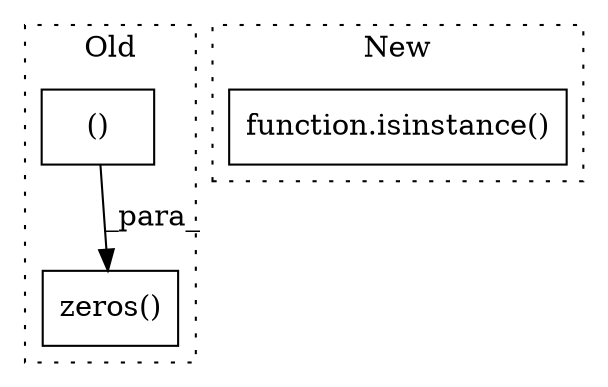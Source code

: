 digraph G {
subgraph cluster0 {
1 [label="zeros()" a="75" s="2234,2282" l="9,1" shape="box"];
3 [label="()" a="54" s="2257" l="0" shape="box"];
label = "Old";
style="dotted";
}
subgraph cluster1 {
2 [label="function.isinstance()" a="75" s="1223,1263" l="11,1" shape="box"];
label = "New";
style="dotted";
}
3 -> 1 [label="_para_"];
}
